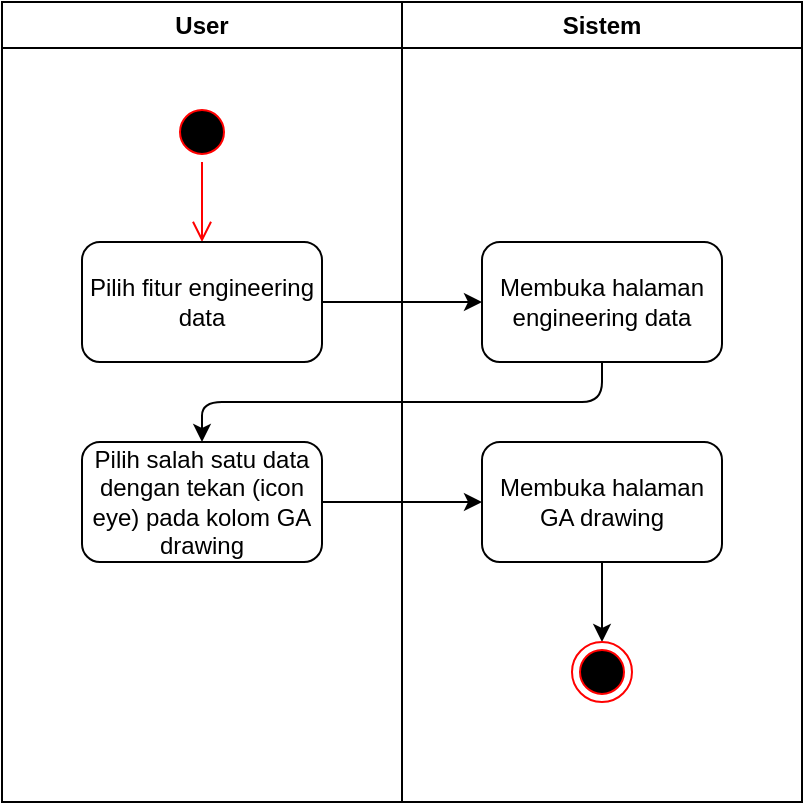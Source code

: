 <mxfile>
    <diagram id="bOZwOkc-fmWtwLkEr_15" name="Page-1">
        <mxGraphModel dx="1072" dy="444" grid="1" gridSize="10" guides="1" tooltips="1" connect="1" arrows="1" fold="1" page="1" pageScale="1" pageWidth="850" pageHeight="1100" math="0" shadow="0">
            <root>
                <mxCell id="0"/>
                <mxCell id="1" parent="0"/>
                <mxCell id="2" value="User" style="swimlane;whiteSpace=wrap;html=1;" parent="1" vertex="1">
                    <mxGeometry x="80" y="80" width="200" height="400" as="geometry"/>
                </mxCell>
                <mxCell id="4" value="" style="ellipse;html=1;shape=startState;fillColor=#000000;strokeColor=#ff0000;" parent="2" vertex="1">
                    <mxGeometry x="85" y="50" width="30" height="30" as="geometry"/>
                </mxCell>
                <mxCell id="5" value="" style="edgeStyle=orthogonalEdgeStyle;html=1;verticalAlign=bottom;endArrow=open;endSize=8;strokeColor=#ff0000;entryX=0.5;entryY=0;entryDx=0;entryDy=0;" parent="2" source="4" target="6" edge="1">
                    <mxGeometry relative="1" as="geometry">
                        <mxPoint x="100" y="140" as="targetPoint"/>
                    </mxGeometry>
                </mxCell>
                <mxCell id="6" value="Pilih fitur engineering data" style="rounded=1;whiteSpace=wrap;html=1;" parent="2" vertex="1">
                    <mxGeometry x="40" y="120" width="120" height="60" as="geometry"/>
                </mxCell>
                <mxCell id="9" value="Pilih salah satu data dengan tekan (icon eye) pada kolom GA drawing" style="whiteSpace=wrap;html=1;rounded=1;" vertex="1" parent="2">
                    <mxGeometry x="40" y="220" width="120" height="60" as="geometry"/>
                </mxCell>
                <mxCell id="3" value="Sistem" style="swimlane;whiteSpace=wrap;html=1;startSize=23;" parent="1" vertex="1">
                    <mxGeometry x="280" y="80" width="200" height="400" as="geometry"/>
                </mxCell>
                <mxCell id="7" value="Membuka halaman engineering data" style="rounded=1;whiteSpace=wrap;html=1;" vertex="1" parent="3">
                    <mxGeometry x="40" y="120" width="120" height="60" as="geometry"/>
                </mxCell>
                <mxCell id="14" value="" style="edgeStyle=none;html=1;" edge="1" parent="3" source="11" target="13">
                    <mxGeometry relative="1" as="geometry"/>
                </mxCell>
                <mxCell id="11" value="Membuka halaman GA drawing" style="whiteSpace=wrap;html=1;rounded=1;" vertex="1" parent="3">
                    <mxGeometry x="40" y="220" width="120" height="60" as="geometry"/>
                </mxCell>
                <mxCell id="13" value="" style="ellipse;html=1;shape=endState;fillColor=#000000;strokeColor=#ff0000;" vertex="1" parent="3">
                    <mxGeometry x="85" y="320" width="30" height="30" as="geometry"/>
                </mxCell>
                <mxCell id="8" value="" style="edgeStyle=none;html=1;" edge="1" parent="1" source="6" target="7">
                    <mxGeometry relative="1" as="geometry"/>
                </mxCell>
                <mxCell id="10" value="" style="edgeStyle=none;html=1;entryX=0.5;entryY=0;entryDx=0;entryDy=0;exitX=0.5;exitY=1;exitDx=0;exitDy=0;" edge="1" parent="1" source="7" target="9">
                    <mxGeometry relative="1" as="geometry">
                        <Array as="points">
                            <mxPoint x="380" y="280"/>
                            <mxPoint x="180" y="280"/>
                        </Array>
                    </mxGeometry>
                </mxCell>
                <mxCell id="12" value="" style="edgeStyle=none;html=1;" edge="1" parent="1" source="9" target="11">
                    <mxGeometry relative="1" as="geometry"/>
                </mxCell>
            </root>
        </mxGraphModel>
    </diagram>
</mxfile>